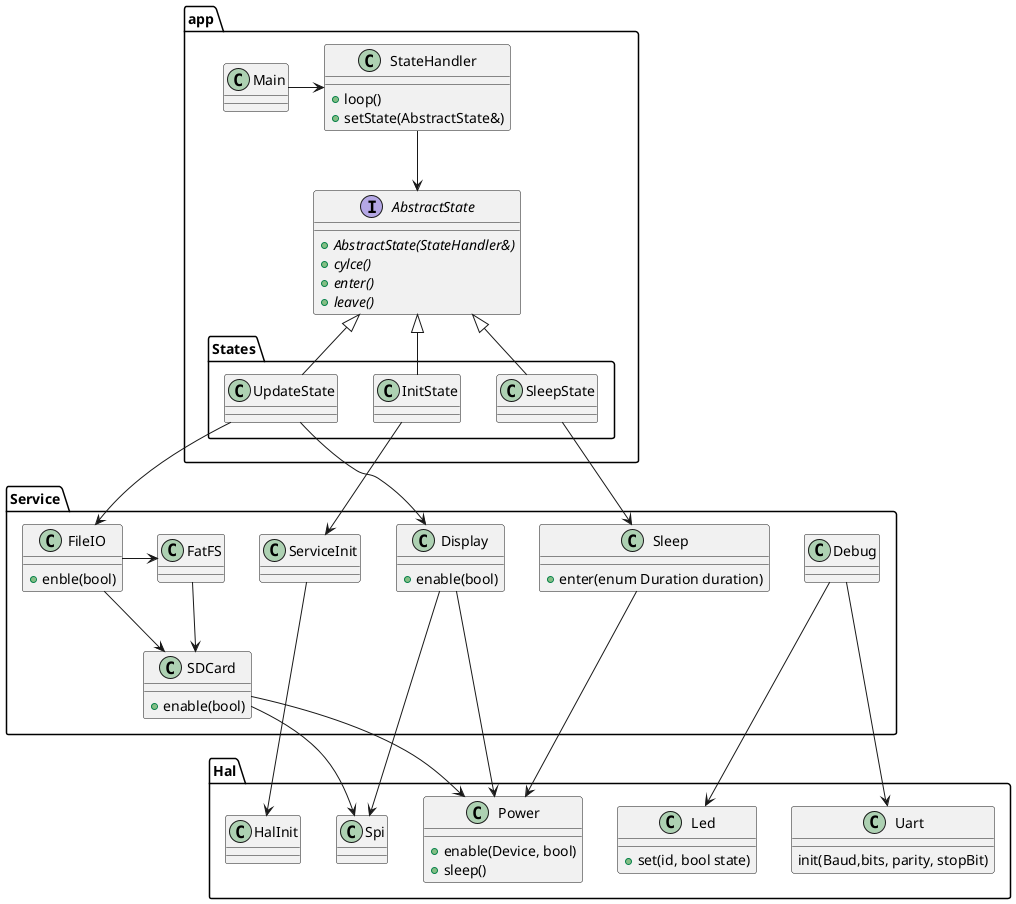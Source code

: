 @startuml

package app {
    class Main
    class StateHandler {
        +loop()
        +setState(AbstractState&)
    }
    interface AbstractState {
        {abstract}+AbstractState(StateHandler&)
        {abstract} +cylce()
        {abstract} +enter()
        {abstract} +leave()
    }
    package States {
        class SleepState
        class UpdateState
        class InitState

        UpdateState -u-|> AbstractState
        SleepState -u-|> AbstractState
        InitState -u-|> AbstractState
    }

    Main -> StateHandler
    StateHandler --> AbstractState
}

package Service {
    class FileIO {
        +enble(bool)
    }
    class FatFS
    class ServiceInit {
      
    }
    class Display {
        +enable(bool)
    }
    class SDCard {
        +enable(bool)
    }
    class Debug
    class Sleep {
        +enter(enum Duration duration)
    }

}

package Hal {

    class Spi 
    class Uart {
        init(Baud,bits, parity, stopBit)

    }
    
    class HalInit
    class Power {
        +enable(Device, bool)
        +sleep()
    }
    class Led {
        +set(id, bool state)
    }


}

InitState --> ServiceInit
ServiceInit --> HalInit
UpdateState --> FileIO
UpdateState --> Display
SleepState --> Sleep
FileIO ->FatFS
FatFS --> SDCard
FileIO --> SDCard

Debug --> Uart
Debug --> Led
SDCard --> Spi
Display --> Spi
SDCard --> Power
Display --> Power
Sleep --> Power

@enduml